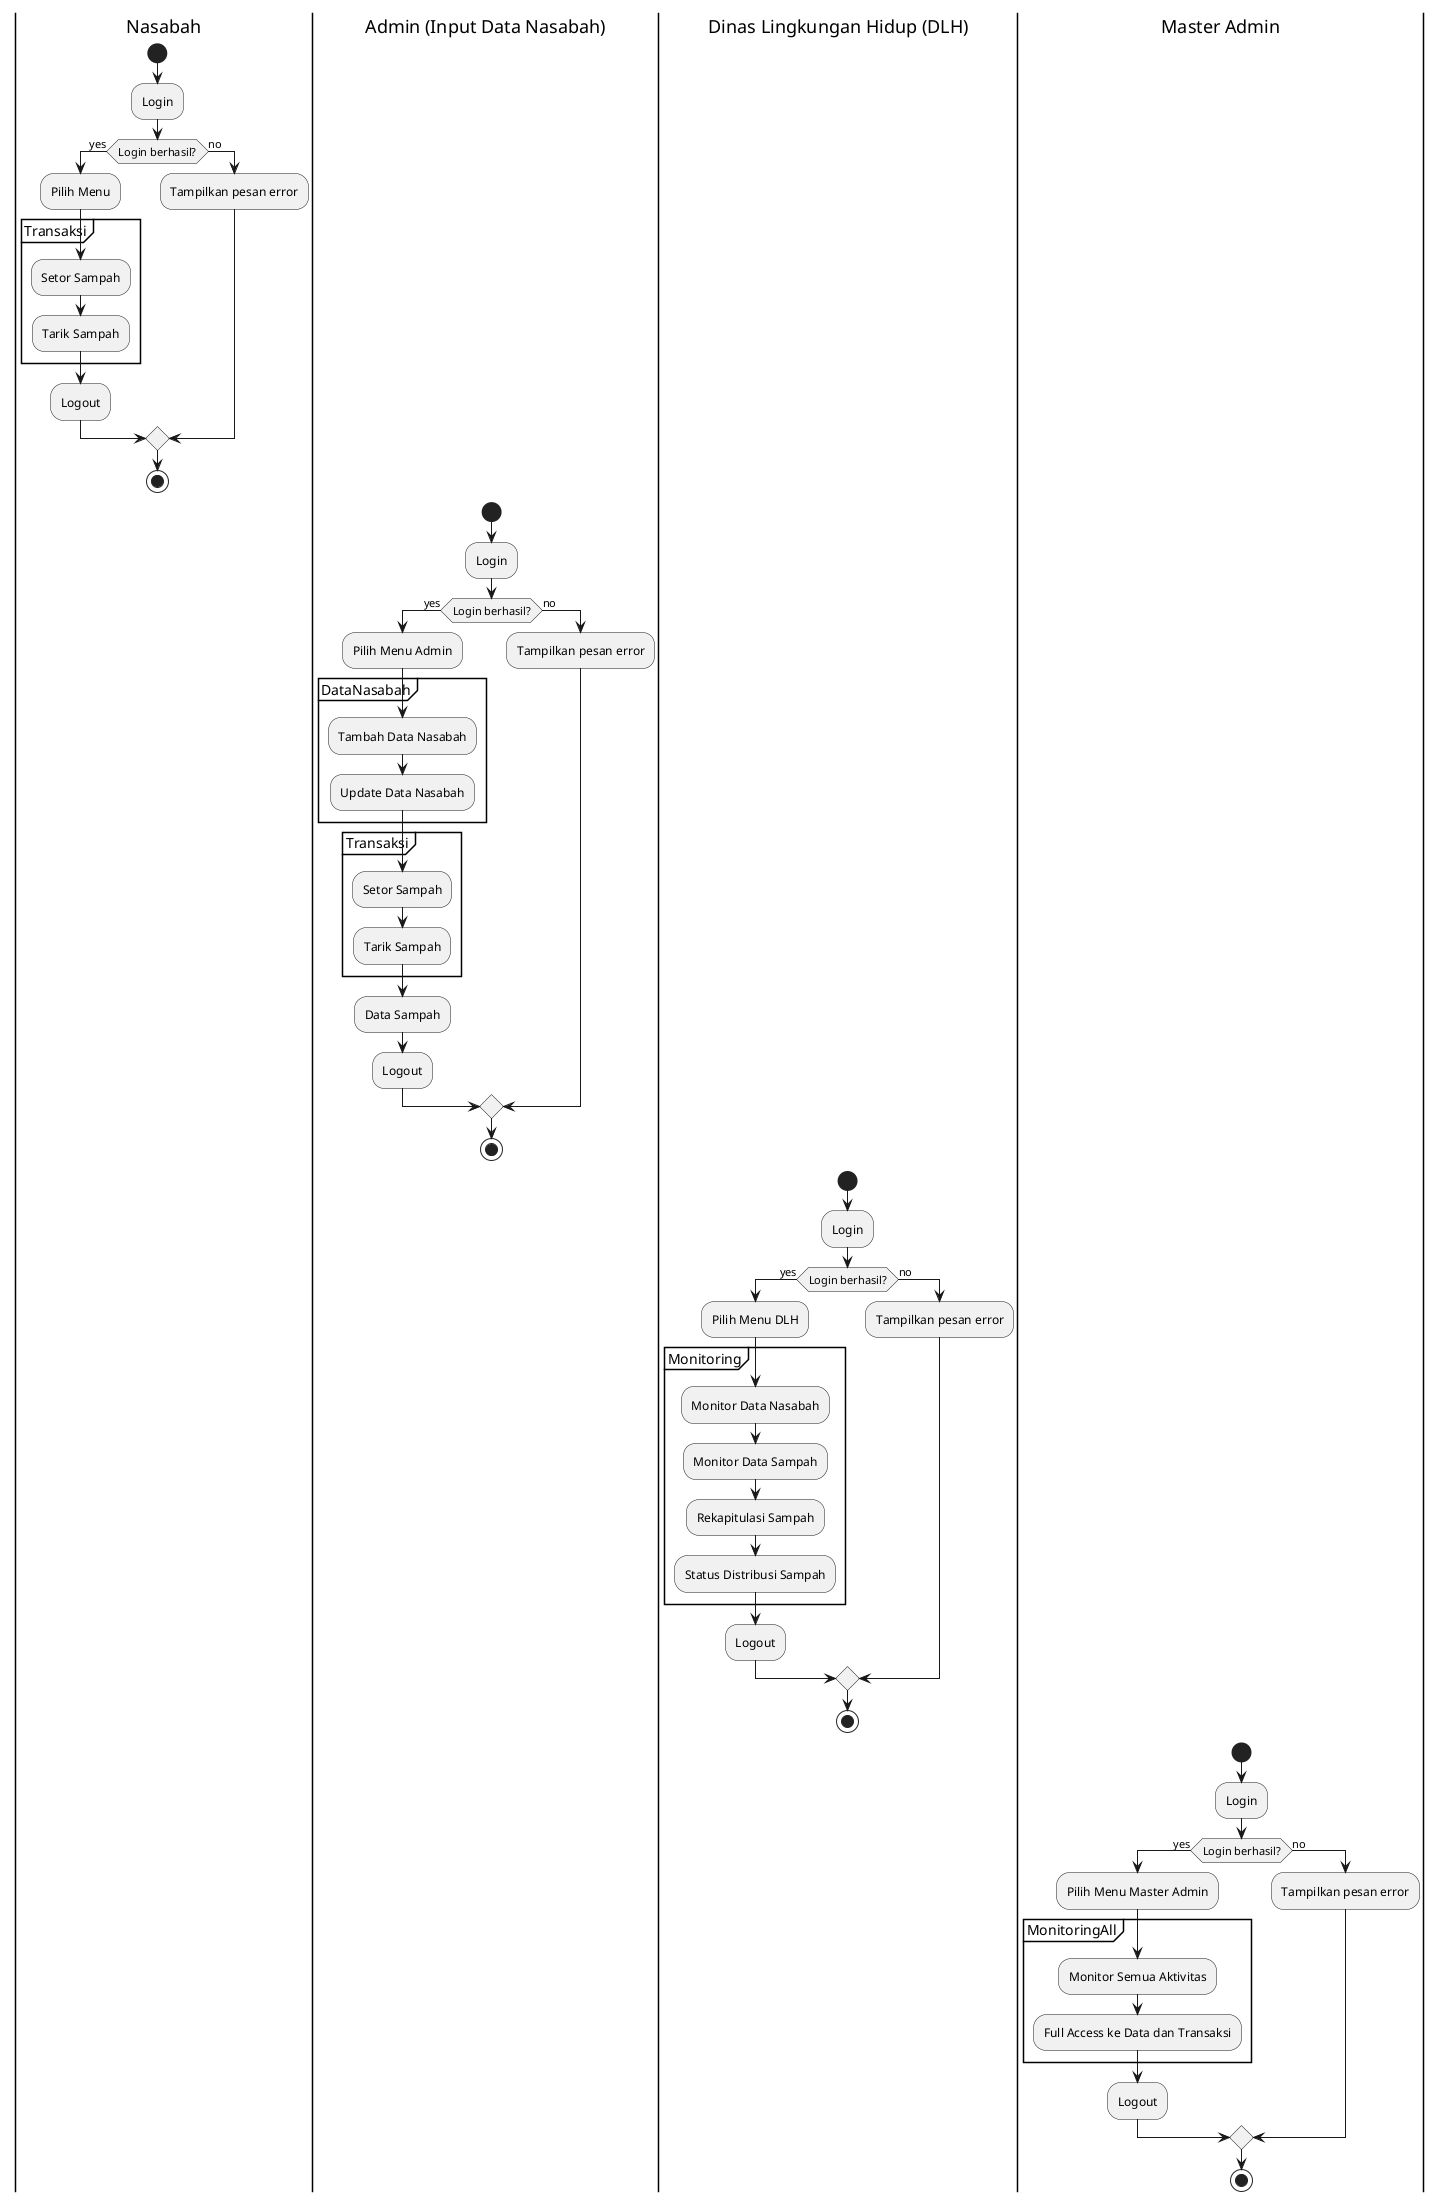 @startuml
|Nasabah|
start
:Login;
if (Login berhasil?) then (yes)
  :Pilih Menu;
  partition Transaksi {
    :Setor Sampah;
    :Tarik Sampah;
  }
  :Logout;
else (no)
  :Tampilkan pesan error;
endif
stop

|Admin (Input Data Nasabah)|
start
:Login;
if (Login berhasil?) then (yes)
  :Pilih Menu Admin;
  partition DataNasabah {
    :Tambah Data Nasabah;
    :Update Data Nasabah;
  }
  partition Transaksi {
    :Setor Sampah;
    :Tarik Sampah;
  }
  :Data Sampah;
  :Logout;
else (no)
  :Tampilkan pesan error;
endif
stop

|Dinas Lingkungan Hidup (DLH)|
start
:Login;
if (Login berhasil?) then (yes)
  :Pilih Menu DLH;
  partition Monitoring {
    :Monitor Data Nasabah;
    :Monitor Data Sampah;
    :Rekapitulasi Sampah;
    :Status Distribusi Sampah;
  }
  :Logout;
else (no)
  :Tampilkan pesan error;
endif
stop

|Master Admin|
start
:Login;
if (Login berhasil?) then (yes)
  :Pilih Menu Master Admin;
  partition MonitoringAll {
    :Monitor Semua Aktivitas;
    :Full Access ke Data dan Transaksi;
  }
  :Logout;
else (no)
  :Tampilkan pesan error;
endif
stop

@enduml
